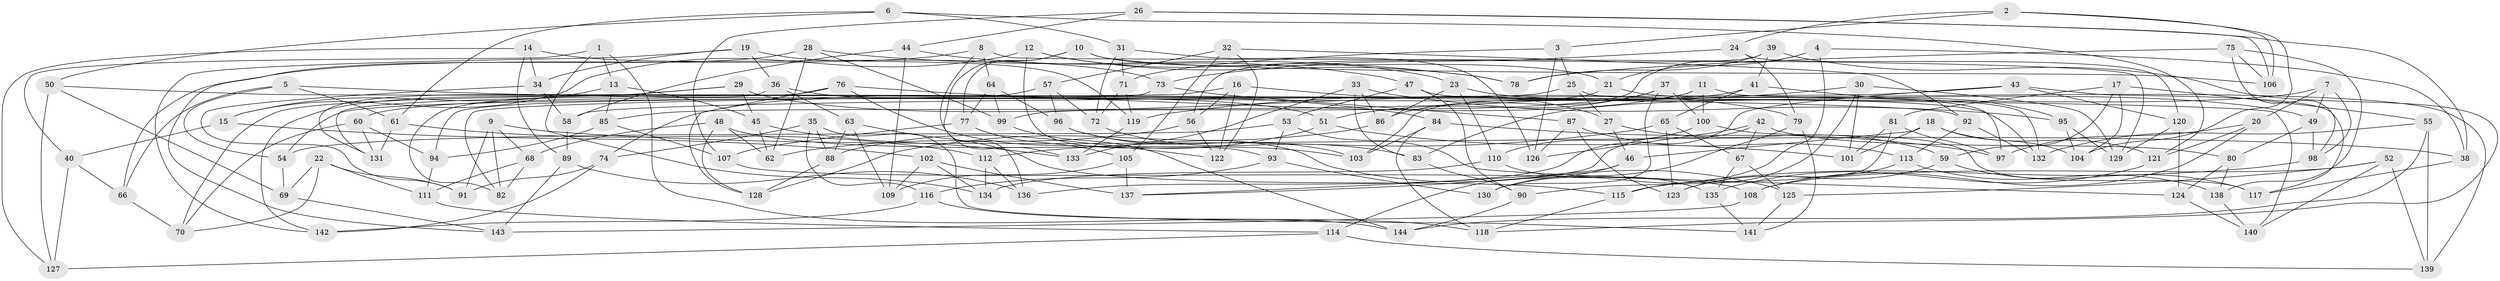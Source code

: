 // coarse degree distribution, {7: 0.15555555555555556, 6: 0.15555555555555556, 10: 0.06666666666666667, 4: 0.08888888888888889, 8: 0.37777777777777777, 5: 0.06666666666666667, 9: 0.08888888888888889}
// Generated by graph-tools (version 1.1) at 2025/38/03/04/25 23:38:14]
// undirected, 144 vertices, 288 edges
graph export_dot {
  node [color=gray90,style=filled];
  1;
  2;
  3;
  4;
  5;
  6;
  7;
  8;
  9;
  10;
  11;
  12;
  13;
  14;
  15;
  16;
  17;
  18;
  19;
  20;
  21;
  22;
  23;
  24;
  25;
  26;
  27;
  28;
  29;
  30;
  31;
  32;
  33;
  34;
  35;
  36;
  37;
  38;
  39;
  40;
  41;
  42;
  43;
  44;
  45;
  46;
  47;
  48;
  49;
  50;
  51;
  52;
  53;
  54;
  55;
  56;
  57;
  58;
  59;
  60;
  61;
  62;
  63;
  64;
  65;
  66;
  67;
  68;
  69;
  70;
  71;
  72;
  73;
  74;
  75;
  76;
  77;
  78;
  79;
  80;
  81;
  82;
  83;
  84;
  85;
  86;
  87;
  88;
  89;
  90;
  91;
  92;
  93;
  94;
  95;
  96;
  97;
  98;
  99;
  100;
  101;
  102;
  103;
  104;
  105;
  106;
  107;
  108;
  109;
  110;
  111;
  112;
  113;
  114;
  115;
  116;
  117;
  118;
  119;
  120;
  121;
  122;
  123;
  124;
  125;
  126;
  127;
  128;
  129;
  130;
  131;
  132;
  133;
  134;
  135;
  136;
  137;
  138;
  139;
  140;
  141;
  142;
  143;
  144;
  1 -- 40;
  1 -- 134;
  1 -- 144;
  1 -- 13;
  2 -- 106;
  2 -- 104;
  2 -- 24;
  2 -- 3;
  3 -- 71;
  3 -- 126;
  3 -- 25;
  4 -- 130;
  4 -- 38;
  4 -- 99;
  4 -- 21;
  5 -- 140;
  5 -- 54;
  5 -- 61;
  5 -- 66;
  6 -- 31;
  6 -- 121;
  6 -- 61;
  6 -- 50;
  7 -- 83;
  7 -- 98;
  7 -- 20;
  7 -- 49;
  8 -- 66;
  8 -- 129;
  8 -- 133;
  8 -- 64;
  9 -- 82;
  9 -- 38;
  9 -- 91;
  9 -- 68;
  10 -- 21;
  10 -- 136;
  10 -- 77;
  10 -- 106;
  11 -- 74;
  11 -- 132;
  11 -- 103;
  11 -- 100;
  12 -- 15;
  12 -- 23;
  12 -- 78;
  12 -- 93;
  13 -- 15;
  13 -- 45;
  13 -- 85;
  14 -- 127;
  14 -- 34;
  14 -- 89;
  14 -- 73;
  15 -- 40;
  15 -- 102;
  16 -- 122;
  16 -- 27;
  16 -- 56;
  16 -- 82;
  17 -- 59;
  17 -- 104;
  17 -- 55;
  17 -- 81;
  18 -- 46;
  18 -- 104;
  18 -- 101;
  18 -- 121;
  19 -- 34;
  19 -- 36;
  19 -- 119;
  19 -- 142;
  20 -- 121;
  20 -- 108;
  20 -- 97;
  21 -- 139;
  21 -- 85;
  22 -- 70;
  22 -- 111;
  22 -- 91;
  22 -- 69;
  23 -- 86;
  23 -- 49;
  23 -- 110;
  24 -- 73;
  24 -- 79;
  24 -- 120;
  25 -- 54;
  25 -- 97;
  25 -- 27;
  26 -- 106;
  26 -- 38;
  26 -- 44;
  26 -- 107;
  27 -- 46;
  27 -- 59;
  28 -- 99;
  28 -- 143;
  28 -- 62;
  28 -- 78;
  29 -- 45;
  29 -- 142;
  29 -- 70;
  29 -- 79;
  30 -- 115;
  30 -- 129;
  30 -- 101;
  30 -- 119;
  31 -- 72;
  31 -- 71;
  31 -- 126;
  32 -- 57;
  32 -- 122;
  32 -- 92;
  32 -- 105;
  33 -- 86;
  33 -- 83;
  33 -- 95;
  33 -- 133;
  34 -- 91;
  34 -- 58;
  35 -- 88;
  35 -- 74;
  35 -- 141;
  35 -- 116;
  36 -- 63;
  36 -- 51;
  36 -- 131;
  37 -- 130;
  37 -- 100;
  37 -- 86;
  37 -- 51;
  38 -- 117;
  39 -- 78;
  39 -- 41;
  39 -- 118;
  39 -- 56;
  40 -- 66;
  40 -- 127;
  41 -- 65;
  41 -- 60;
  41 -- 95;
  42 -- 67;
  42 -- 126;
  42 -- 80;
  42 -- 137;
  43 -- 136;
  43 -- 117;
  43 -- 120;
  43 -- 58;
  44 -- 58;
  44 -- 47;
  44 -- 109;
  45 -- 62;
  45 -- 133;
  46 -- 137;
  46 -- 114;
  47 -- 132;
  47 -- 53;
  47 -- 90;
  48 -- 103;
  48 -- 68;
  48 -- 128;
  48 -- 62;
  49 -- 98;
  49 -- 80;
  50 -- 69;
  50 -- 92;
  50 -- 127;
  51 -- 88;
  51 -- 101;
  52 -- 140;
  52 -- 125;
  52 -- 139;
  52 -- 108;
  53 -- 93;
  53 -- 124;
  53 -- 54;
  54 -- 69;
  55 -- 132;
  55 -- 144;
  55 -- 139;
  56 -- 122;
  56 -- 62;
  57 -- 72;
  57 -- 82;
  57 -- 96;
  58 -- 89;
  59 -- 123;
  59 -- 117;
  60 -- 70;
  60 -- 94;
  60 -- 131;
  61 -- 131;
  61 -- 112;
  63 -- 109;
  63 -- 115;
  63 -- 88;
  64 -- 99;
  64 -- 77;
  64 -- 96;
  65 -- 67;
  65 -- 123;
  65 -- 112;
  66 -- 70;
  67 -- 125;
  67 -- 135;
  68 -- 111;
  68 -- 82;
  69 -- 143;
  71 -- 72;
  71 -- 119;
  72 -- 83;
  73 -- 94;
  73 -- 87;
  74 -- 91;
  74 -- 142;
  75 -- 106;
  75 -- 138;
  75 -- 98;
  75 -- 78;
  76 -- 131;
  76 -- 122;
  76 -- 84;
  76 -- 128;
  77 -- 107;
  77 -- 105;
  79 -- 130;
  79 -- 141;
  80 -- 138;
  80 -- 124;
  81 -- 97;
  81 -- 90;
  81 -- 101;
  83 -- 90;
  84 -- 103;
  84 -- 97;
  84 -- 118;
  85 -- 94;
  85 -- 107;
  86 -- 128;
  87 -- 123;
  87 -- 126;
  87 -- 113;
  88 -- 128;
  89 -- 136;
  89 -- 143;
  90 -- 144;
  92 -- 113;
  92 -- 132;
  93 -- 130;
  93 -- 116;
  94 -- 111;
  95 -- 104;
  95 -- 129;
  96 -- 125;
  96 -- 103;
  98 -- 115;
  99 -- 144;
  100 -- 110;
  100 -- 117;
  102 -- 137;
  102 -- 134;
  102 -- 109;
  105 -- 137;
  105 -- 109;
  107 -- 108;
  108 -- 143;
  110 -- 135;
  110 -- 134;
  111 -- 114;
  112 -- 134;
  112 -- 136;
  113 -- 123;
  113 -- 138;
  114 -- 127;
  114 -- 139;
  115 -- 118;
  116 -- 118;
  116 -- 142;
  119 -- 133;
  120 -- 129;
  120 -- 124;
  121 -- 135;
  124 -- 140;
  125 -- 141;
  135 -- 141;
  138 -- 140;
}

